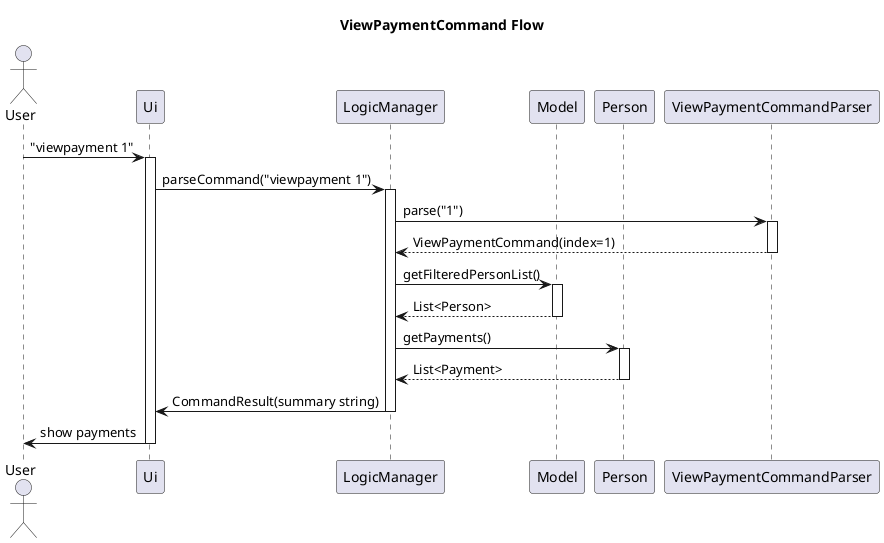 @startuml
title ViewPaymentCommand Flow

actor User
participant Ui
participant LogicManager as Logic
participant Model
participant Person

User -> Ui : "viewpayment 1"
activate Ui

Ui -> Logic : parseCommand("viewpayment 1")
activate Logic

Logic -> ViewPaymentCommandParser : parse("1")
activate ViewPaymentCommandParser

ViewPaymentCommandParser --> Logic : ViewPaymentCommand(index=1)
deactivate ViewPaymentCommandParser

Logic -> Model : getFilteredPersonList()
activate Model

Model --> Logic : List<Person>
deactivate Model

Logic -> Person : getPayments()
activate Person

Person --> Logic : List<Payment>
deactivate Person

Logic -> Ui : CommandResult(summary string)
deactivate Logic

Ui -> User : show payments
deactivate Ui

@enduml
